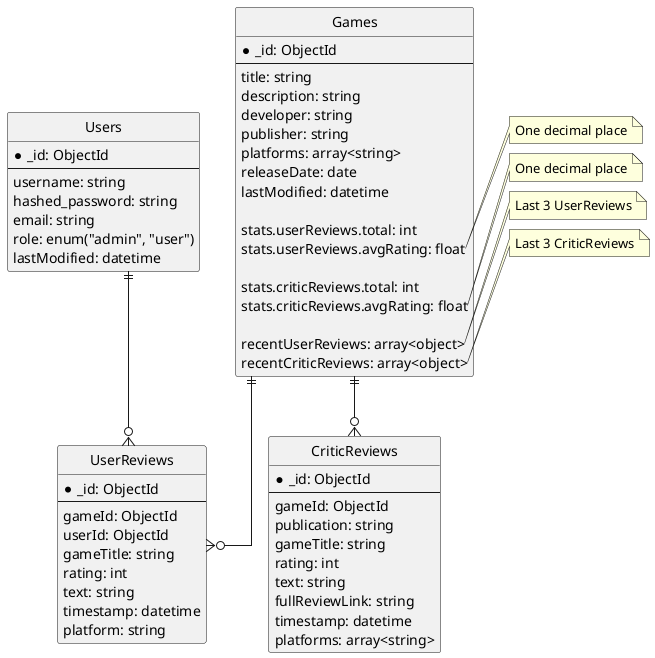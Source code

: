 @startuml
hide circle
skinparam linetype ortho

entity Games {
  * _id: ObjectId
  --
  title: string
  description: string
  developer: string
  publisher: string
  platforms: array<string>
  releaseDate: date
  lastModified: datetime

  stats.userReviews.total: int
  stats.userReviews.avgRating: float

  stats.criticReviews.total: int
  stats.criticReviews.avgRating: float

  recentUserReviews: array<object>
  recentCriticReviews: array<object>
}

entity Users {
  * _id: ObjectId
  --
  username: string
  hashed_password: string
  email: string
  role: enum("admin", "user")
  lastModified: datetime
}

entity UserReviews {
  * _id: ObjectId
  --
  gameId: ObjectId
  userId: ObjectId
  gameTitle: string
  rating: int
  text: string
  timestamp: datetime
  platform: string
}

entity CriticReviews {
  * _id: ObjectId
  --
  gameId: ObjectId
  publication: string
  gameTitle: string
  rating: int
  text: string
  fullReviewLink: string
  timestamp: datetime
  platforms: array<string>
}

Games ||--o{ UserReviews
Games ||--o{ CriticReviews
Users ||--o{ UserReviews

note right of Games::stats.userReviews.avgRating
    One decimal place
end note

note right of Games::stats.criticReviews.avgRating
    One decimal place
end note

note right of Games::recentUserReviews
  Last 3 UserReviews
end note

note right of Games::recentCriticReviews
  Last 3 CriticReviews
end note



@enduml